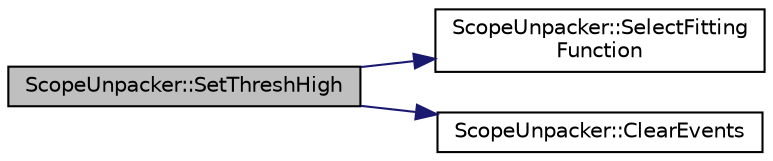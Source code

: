 digraph "ScopeUnpacker::SetThreshHigh"
{
  edge [fontname="Helvetica",fontsize="10",labelfontname="Helvetica",labelfontsize="10"];
  node [fontname="Helvetica",fontsize="10",shape=record];
  rankdir="LR";
  Node1 [label="ScopeUnpacker::SetThreshHigh",height=0.2,width=0.4,color="black", fillcolor="grey75", style="filled", fontcolor="black"];
  Node1 -> Node2 [color="midnightblue",fontsize="10",style="solid",fontname="Helvetica"];
  Node2 [label="ScopeUnpacker::SelectFitting\lFunction",height=0.2,width=0.4,color="black", fillcolor="white", style="filled",URL="$d0/d1e/class_scope_unpacker.html#aab0f71c7a7abadb64d7eef52a41f1396"];
  Node1 -> Node3 [color="midnightblue",fontsize="10",style="solid",fontname="Helvetica"];
  Node3 [label="ScopeUnpacker::ClearEvents",height=0.2,width=0.4,color="black", fillcolor="white", style="filled",URL="$d0/d1e/class_scope_unpacker.html#ab12c64193056c303be9545f8cfa2f00c"];
}
